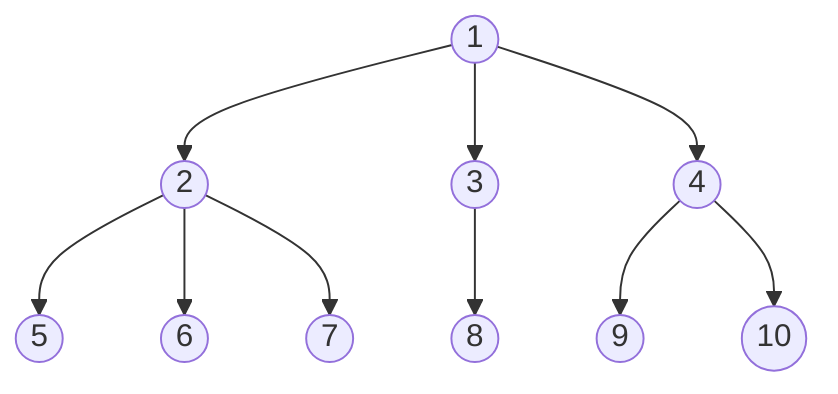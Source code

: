 graph TB
    A((1))-->B((2))
    A-->C((3))
    A-->D((4))
    B-->E((5))
    B-->F((6))
    B-->G((7))
    C-->H((8))
    D-->I((9))
    D-->J((10))
